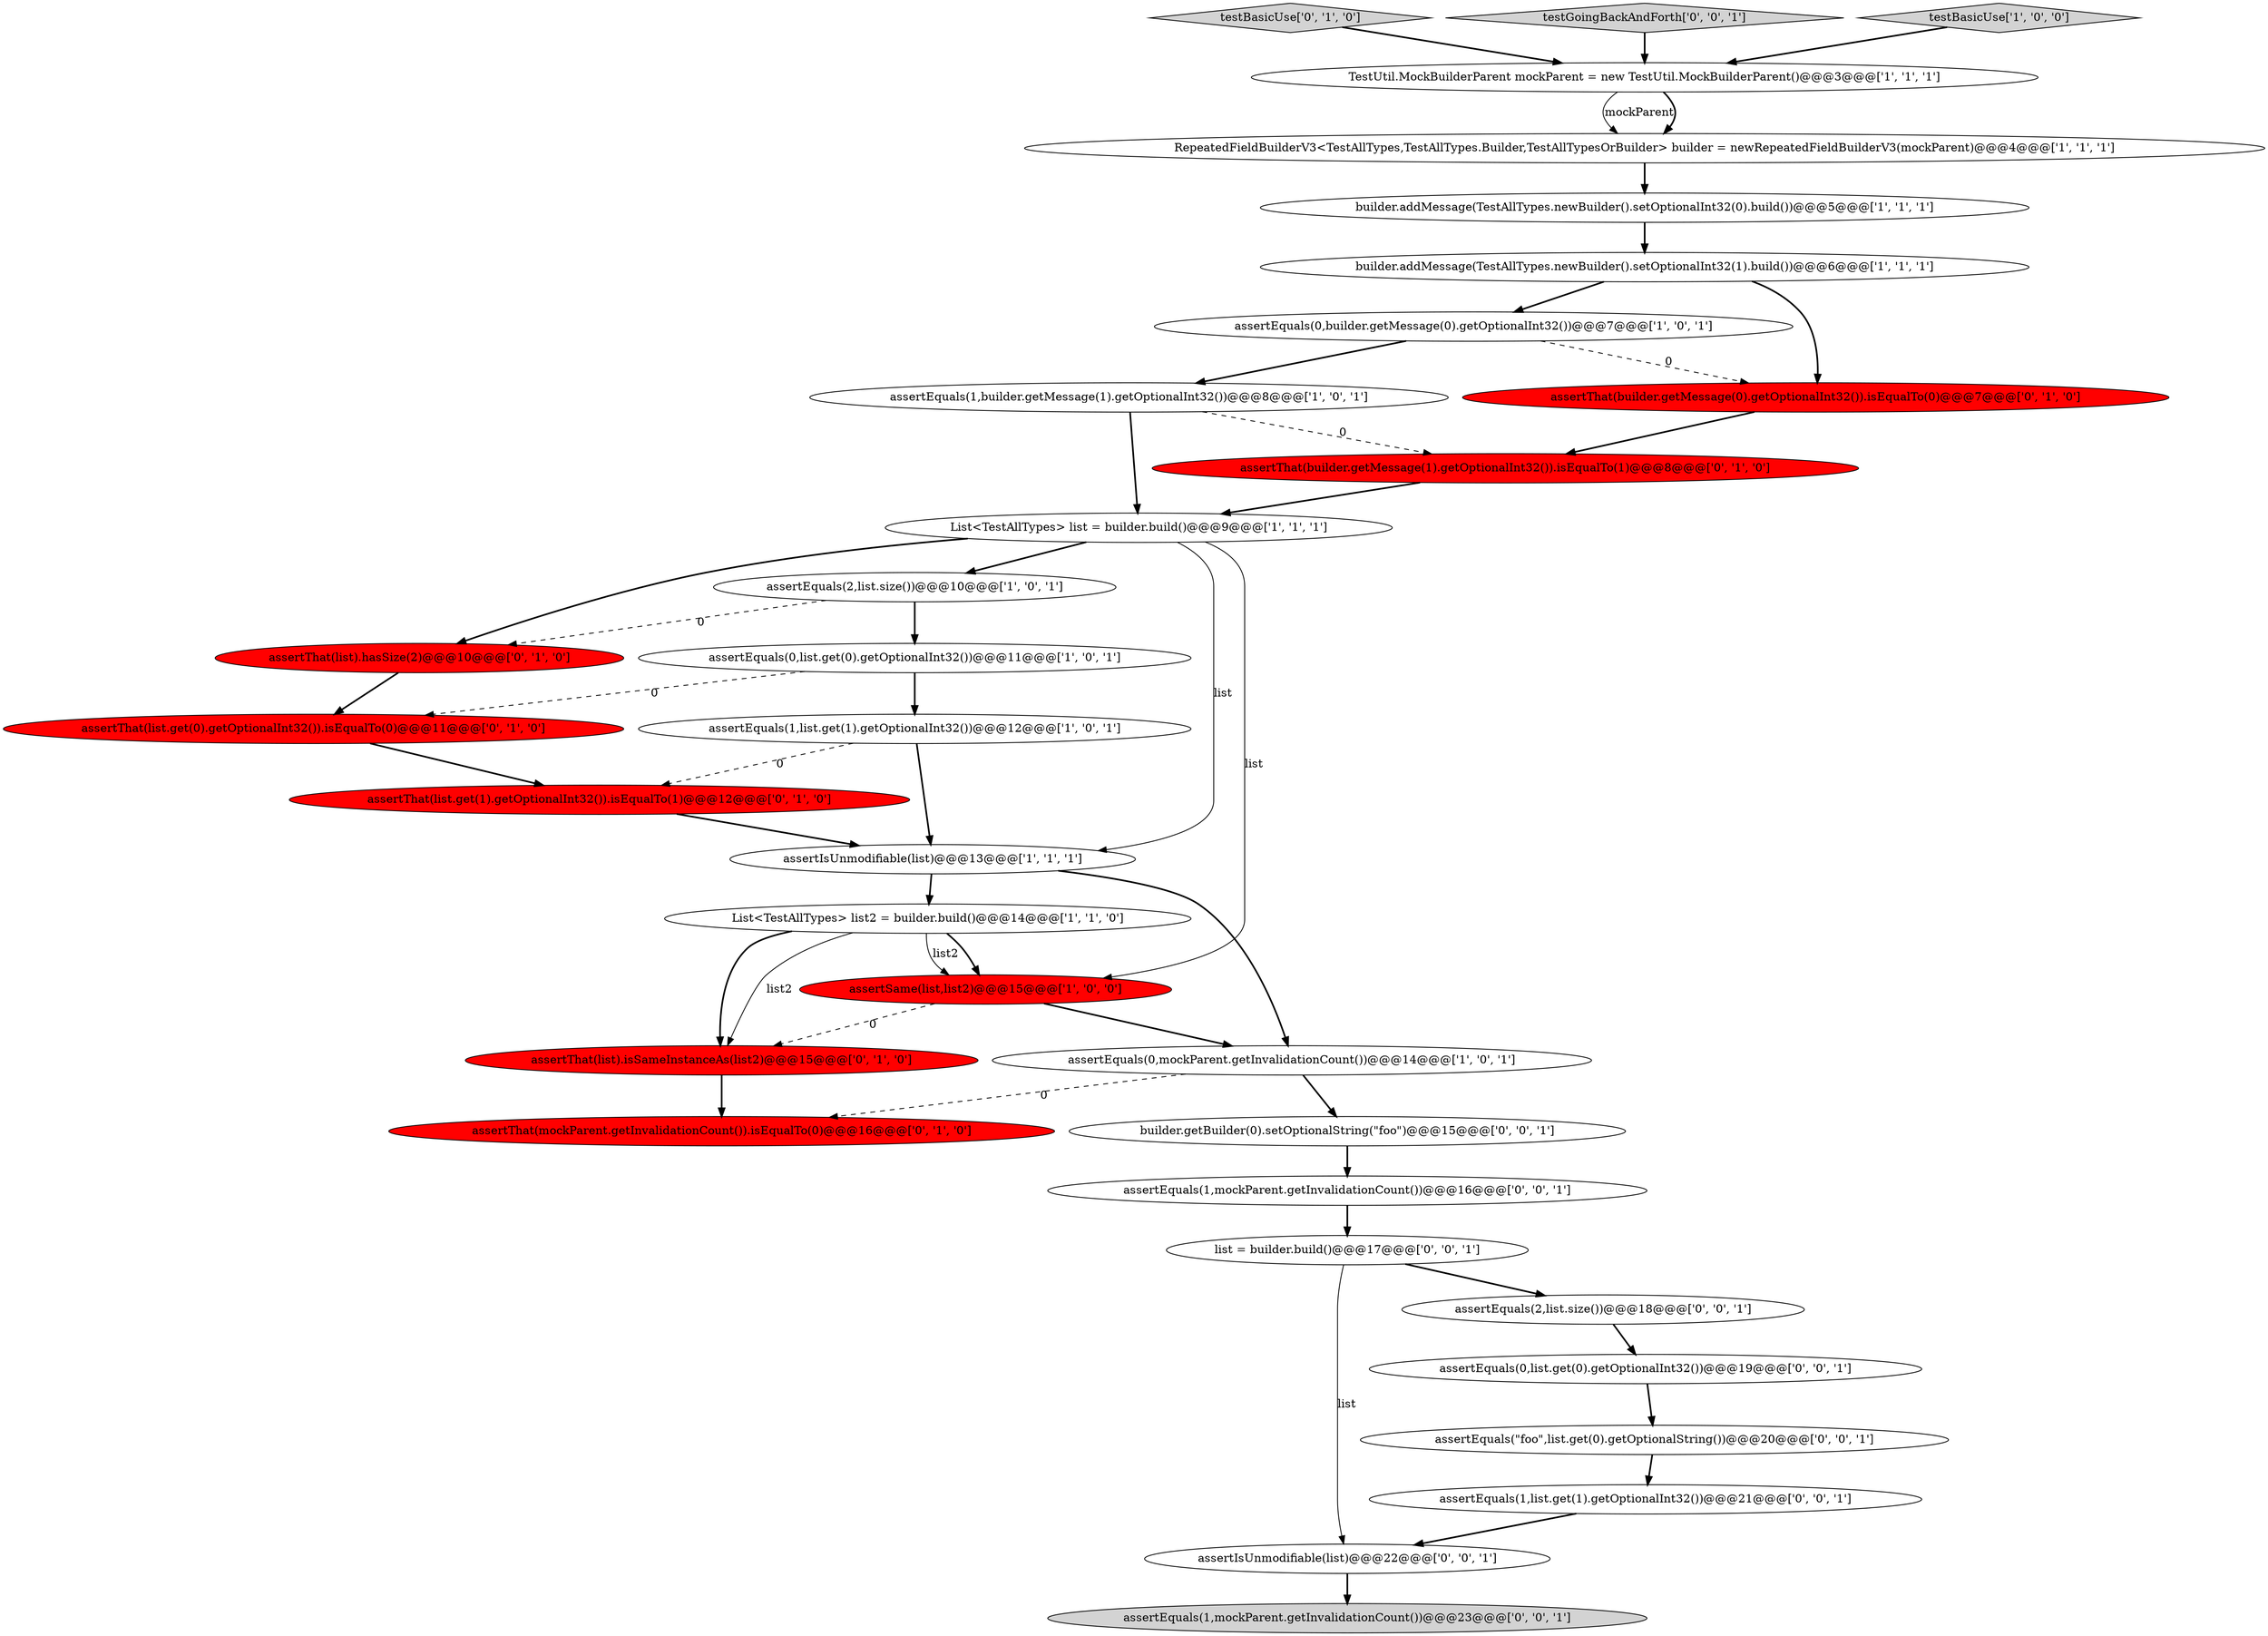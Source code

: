 digraph {
14 [style = filled, label = "assertEquals(2,list.size())@@@10@@@['1', '0', '1']", fillcolor = white, shape = ellipse image = "AAA0AAABBB1BBB"];
18 [style = filled, label = "assertThat(list).hasSize(2)@@@10@@@['0', '1', '0']", fillcolor = red, shape = ellipse image = "AAA1AAABBB2BBB"];
0 [style = filled, label = "assertEquals(0,builder.getMessage(0).getOptionalInt32())@@@7@@@['1', '0', '1']", fillcolor = white, shape = ellipse image = "AAA0AAABBB1BBB"];
13 [style = filled, label = "List<TestAllTypes> list = builder.build()@@@9@@@['1', '1', '1']", fillcolor = white, shape = ellipse image = "AAA0AAABBB1BBB"];
26 [style = filled, label = "assertEquals(2,list.size())@@@18@@@['0', '0', '1']", fillcolor = white, shape = ellipse image = "AAA0AAABBB3BBB"];
25 [style = filled, label = "assertEquals(0,list.get(0).getOptionalInt32())@@@19@@@['0', '0', '1']", fillcolor = white, shape = ellipse image = "AAA0AAABBB3BBB"];
12 [style = filled, label = "RepeatedFieldBuilderV3<TestAllTypes,TestAllTypes.Builder,TestAllTypesOrBuilder> builder = newRepeatedFieldBuilderV3(mockParent)@@@4@@@['1', '1', '1']", fillcolor = white, shape = ellipse image = "AAA0AAABBB1BBB"];
10 [style = filled, label = "assertEquals(1,builder.getMessage(1).getOptionalInt32())@@@8@@@['1', '0', '1']", fillcolor = white, shape = ellipse image = "AAA0AAABBB1BBB"];
31 [style = filled, label = "assertEquals(\"foo\",list.get(0).getOptionalString())@@@20@@@['0', '0', '1']", fillcolor = white, shape = ellipse image = "AAA0AAABBB3BBB"];
28 [style = filled, label = "list = builder.build()@@@17@@@['0', '0', '1']", fillcolor = white, shape = ellipse image = "AAA0AAABBB3BBB"];
16 [style = filled, label = "assertThat(list).isSameInstanceAs(list2)@@@15@@@['0', '1', '0']", fillcolor = red, shape = ellipse image = "AAA1AAABBB2BBB"];
15 [style = filled, label = "assertThat(builder.getMessage(0).getOptionalInt32()).isEqualTo(0)@@@7@@@['0', '1', '0']", fillcolor = red, shape = ellipse image = "AAA1AAABBB2BBB"];
20 [style = filled, label = "assertThat(builder.getMessage(1).getOptionalInt32()).isEqualTo(1)@@@8@@@['0', '1', '0']", fillcolor = red, shape = ellipse image = "AAA1AAABBB2BBB"];
21 [style = filled, label = "assertThat(list.get(1).getOptionalInt32()).isEqualTo(1)@@@12@@@['0', '1', '0']", fillcolor = red, shape = ellipse image = "AAA1AAABBB2BBB"];
9 [style = filled, label = "builder.addMessage(TestAllTypes.newBuilder().setOptionalInt32(0).build())@@@5@@@['1', '1', '1']", fillcolor = white, shape = ellipse image = "AAA0AAABBB1BBB"];
19 [style = filled, label = "assertThat(list.get(0).getOptionalInt32()).isEqualTo(0)@@@11@@@['0', '1', '0']", fillcolor = red, shape = ellipse image = "AAA1AAABBB2BBB"];
1 [style = filled, label = "assertEquals(0,list.get(0).getOptionalInt32())@@@11@@@['1', '0', '1']", fillcolor = white, shape = ellipse image = "AAA0AAABBB1BBB"];
2 [style = filled, label = "assertIsUnmodifiable(list)@@@13@@@['1', '1', '1']", fillcolor = white, shape = ellipse image = "AAA0AAABBB1BBB"];
32 [style = filled, label = "assertEquals(1,mockParent.getInvalidationCount())@@@23@@@['0', '0', '1']", fillcolor = lightgray, shape = ellipse image = "AAA0AAABBB3BBB"];
22 [style = filled, label = "testBasicUse['0', '1', '0']", fillcolor = lightgray, shape = diamond image = "AAA0AAABBB2BBB"];
8 [style = filled, label = "assertEquals(0,mockParent.getInvalidationCount())@@@14@@@['1', '0', '1']", fillcolor = white, shape = ellipse image = "AAA0AAABBB1BBB"];
24 [style = filled, label = "assertEquals(1,list.get(1).getOptionalInt32())@@@21@@@['0', '0', '1']", fillcolor = white, shape = ellipse image = "AAA0AAABBB3BBB"];
29 [style = filled, label = "assertIsUnmodifiable(list)@@@22@@@['0', '0', '1']", fillcolor = white, shape = ellipse image = "AAA0AAABBB3BBB"];
6 [style = filled, label = "TestUtil.MockBuilderParent mockParent = new TestUtil.MockBuilderParent()@@@3@@@['1', '1', '1']", fillcolor = white, shape = ellipse image = "AAA0AAABBB1BBB"];
27 [style = filled, label = "testGoingBackAndForth['0', '0', '1']", fillcolor = lightgray, shape = diamond image = "AAA0AAABBB3BBB"];
3 [style = filled, label = "assertEquals(1,list.get(1).getOptionalInt32())@@@12@@@['1', '0', '1']", fillcolor = white, shape = ellipse image = "AAA0AAABBB1BBB"];
17 [style = filled, label = "assertThat(mockParent.getInvalidationCount()).isEqualTo(0)@@@16@@@['0', '1', '0']", fillcolor = red, shape = ellipse image = "AAA1AAABBB2BBB"];
30 [style = filled, label = "assertEquals(1,mockParent.getInvalidationCount())@@@16@@@['0', '0', '1']", fillcolor = white, shape = ellipse image = "AAA0AAABBB3BBB"];
23 [style = filled, label = "builder.getBuilder(0).setOptionalString(\"foo\")@@@15@@@['0', '0', '1']", fillcolor = white, shape = ellipse image = "AAA0AAABBB3BBB"];
7 [style = filled, label = "builder.addMessage(TestAllTypes.newBuilder().setOptionalInt32(1).build())@@@6@@@['1', '1', '1']", fillcolor = white, shape = ellipse image = "AAA0AAABBB1BBB"];
11 [style = filled, label = "List<TestAllTypes> list2 = builder.build()@@@14@@@['1', '1', '0']", fillcolor = white, shape = ellipse image = "AAA0AAABBB1BBB"];
5 [style = filled, label = "testBasicUse['1', '0', '0']", fillcolor = lightgray, shape = diamond image = "AAA0AAABBB1BBB"];
4 [style = filled, label = "assertSame(list,list2)@@@15@@@['1', '0', '0']", fillcolor = red, shape = ellipse image = "AAA1AAABBB1BBB"];
11->16 [style = bold, label=""];
20->13 [style = bold, label=""];
4->16 [style = dashed, label="0"];
23->30 [style = bold, label=""];
8->23 [style = bold, label=""];
3->21 [style = dashed, label="0"];
6->12 [style = solid, label="mockParent"];
11->16 [style = solid, label="list2"];
31->24 [style = bold, label=""];
13->4 [style = solid, label="list"];
11->4 [style = bold, label=""];
26->25 [style = bold, label=""];
1->19 [style = dashed, label="0"];
1->3 [style = bold, label=""];
18->19 [style = bold, label=""];
0->15 [style = dashed, label="0"];
28->26 [style = bold, label=""];
7->0 [style = bold, label=""];
24->29 [style = bold, label=""];
16->17 [style = bold, label=""];
9->7 [style = bold, label=""];
12->9 [style = bold, label=""];
27->6 [style = bold, label=""];
14->1 [style = bold, label=""];
21->2 [style = bold, label=""];
25->31 [style = bold, label=""];
28->29 [style = solid, label="list"];
0->10 [style = bold, label=""];
30->28 [style = bold, label=""];
5->6 [style = bold, label=""];
3->2 [style = bold, label=""];
10->13 [style = bold, label=""];
15->20 [style = bold, label=""];
29->32 [style = bold, label=""];
8->17 [style = dashed, label="0"];
4->8 [style = bold, label=""];
7->15 [style = bold, label=""];
10->20 [style = dashed, label="0"];
19->21 [style = bold, label=""];
11->4 [style = solid, label="list2"];
13->2 [style = solid, label="list"];
14->18 [style = dashed, label="0"];
13->14 [style = bold, label=""];
2->11 [style = bold, label=""];
13->18 [style = bold, label=""];
2->8 [style = bold, label=""];
22->6 [style = bold, label=""];
6->12 [style = bold, label=""];
}
